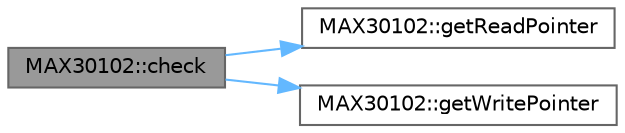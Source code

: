 digraph "MAX30102::check"
{
 // LATEX_PDF_SIZE
  bgcolor="transparent";
  edge [fontname=Helvetica,fontsize=10,labelfontname=Helvetica,labelfontsize=10];
  node [fontname=Helvetica,fontsize=10,shape=box,height=0.2,width=0.4];
  rankdir="LR";
  Node1 [id="Node000001",label="MAX30102::check",height=0.2,width=0.4,color="gray40", fillcolor="grey60", style="filled", fontcolor="black",tooltip="Check if there is new data available."];
  Node1 -> Node2 [id="edge1_Node000001_Node000002",color="steelblue1",style="solid",tooltip=" "];
  Node2 [id="Node000002",label="MAX30102::getReadPointer",height=0.2,width=0.4,color="grey40", fillcolor="white", style="filled",URL="$classMAX30102.html#a99dd07d94cdca56a0116bd3bc40eeb66",tooltip="Set the FIFO Almost Full value."];
  Node1 -> Node3 [id="edge2_Node000001_Node000003",color="steelblue1",style="solid",tooltip=" "];
  Node3 [id="Node000003",label="MAX30102::getWritePointer",height=0.2,width=0.4,color="grey40", fillcolor="white", style="filled",URL="$classMAX30102.html#aeaf1c7ea1764c7d0553386cabfb783e6",tooltip="Set the FIFO Almost Full value."];
}
